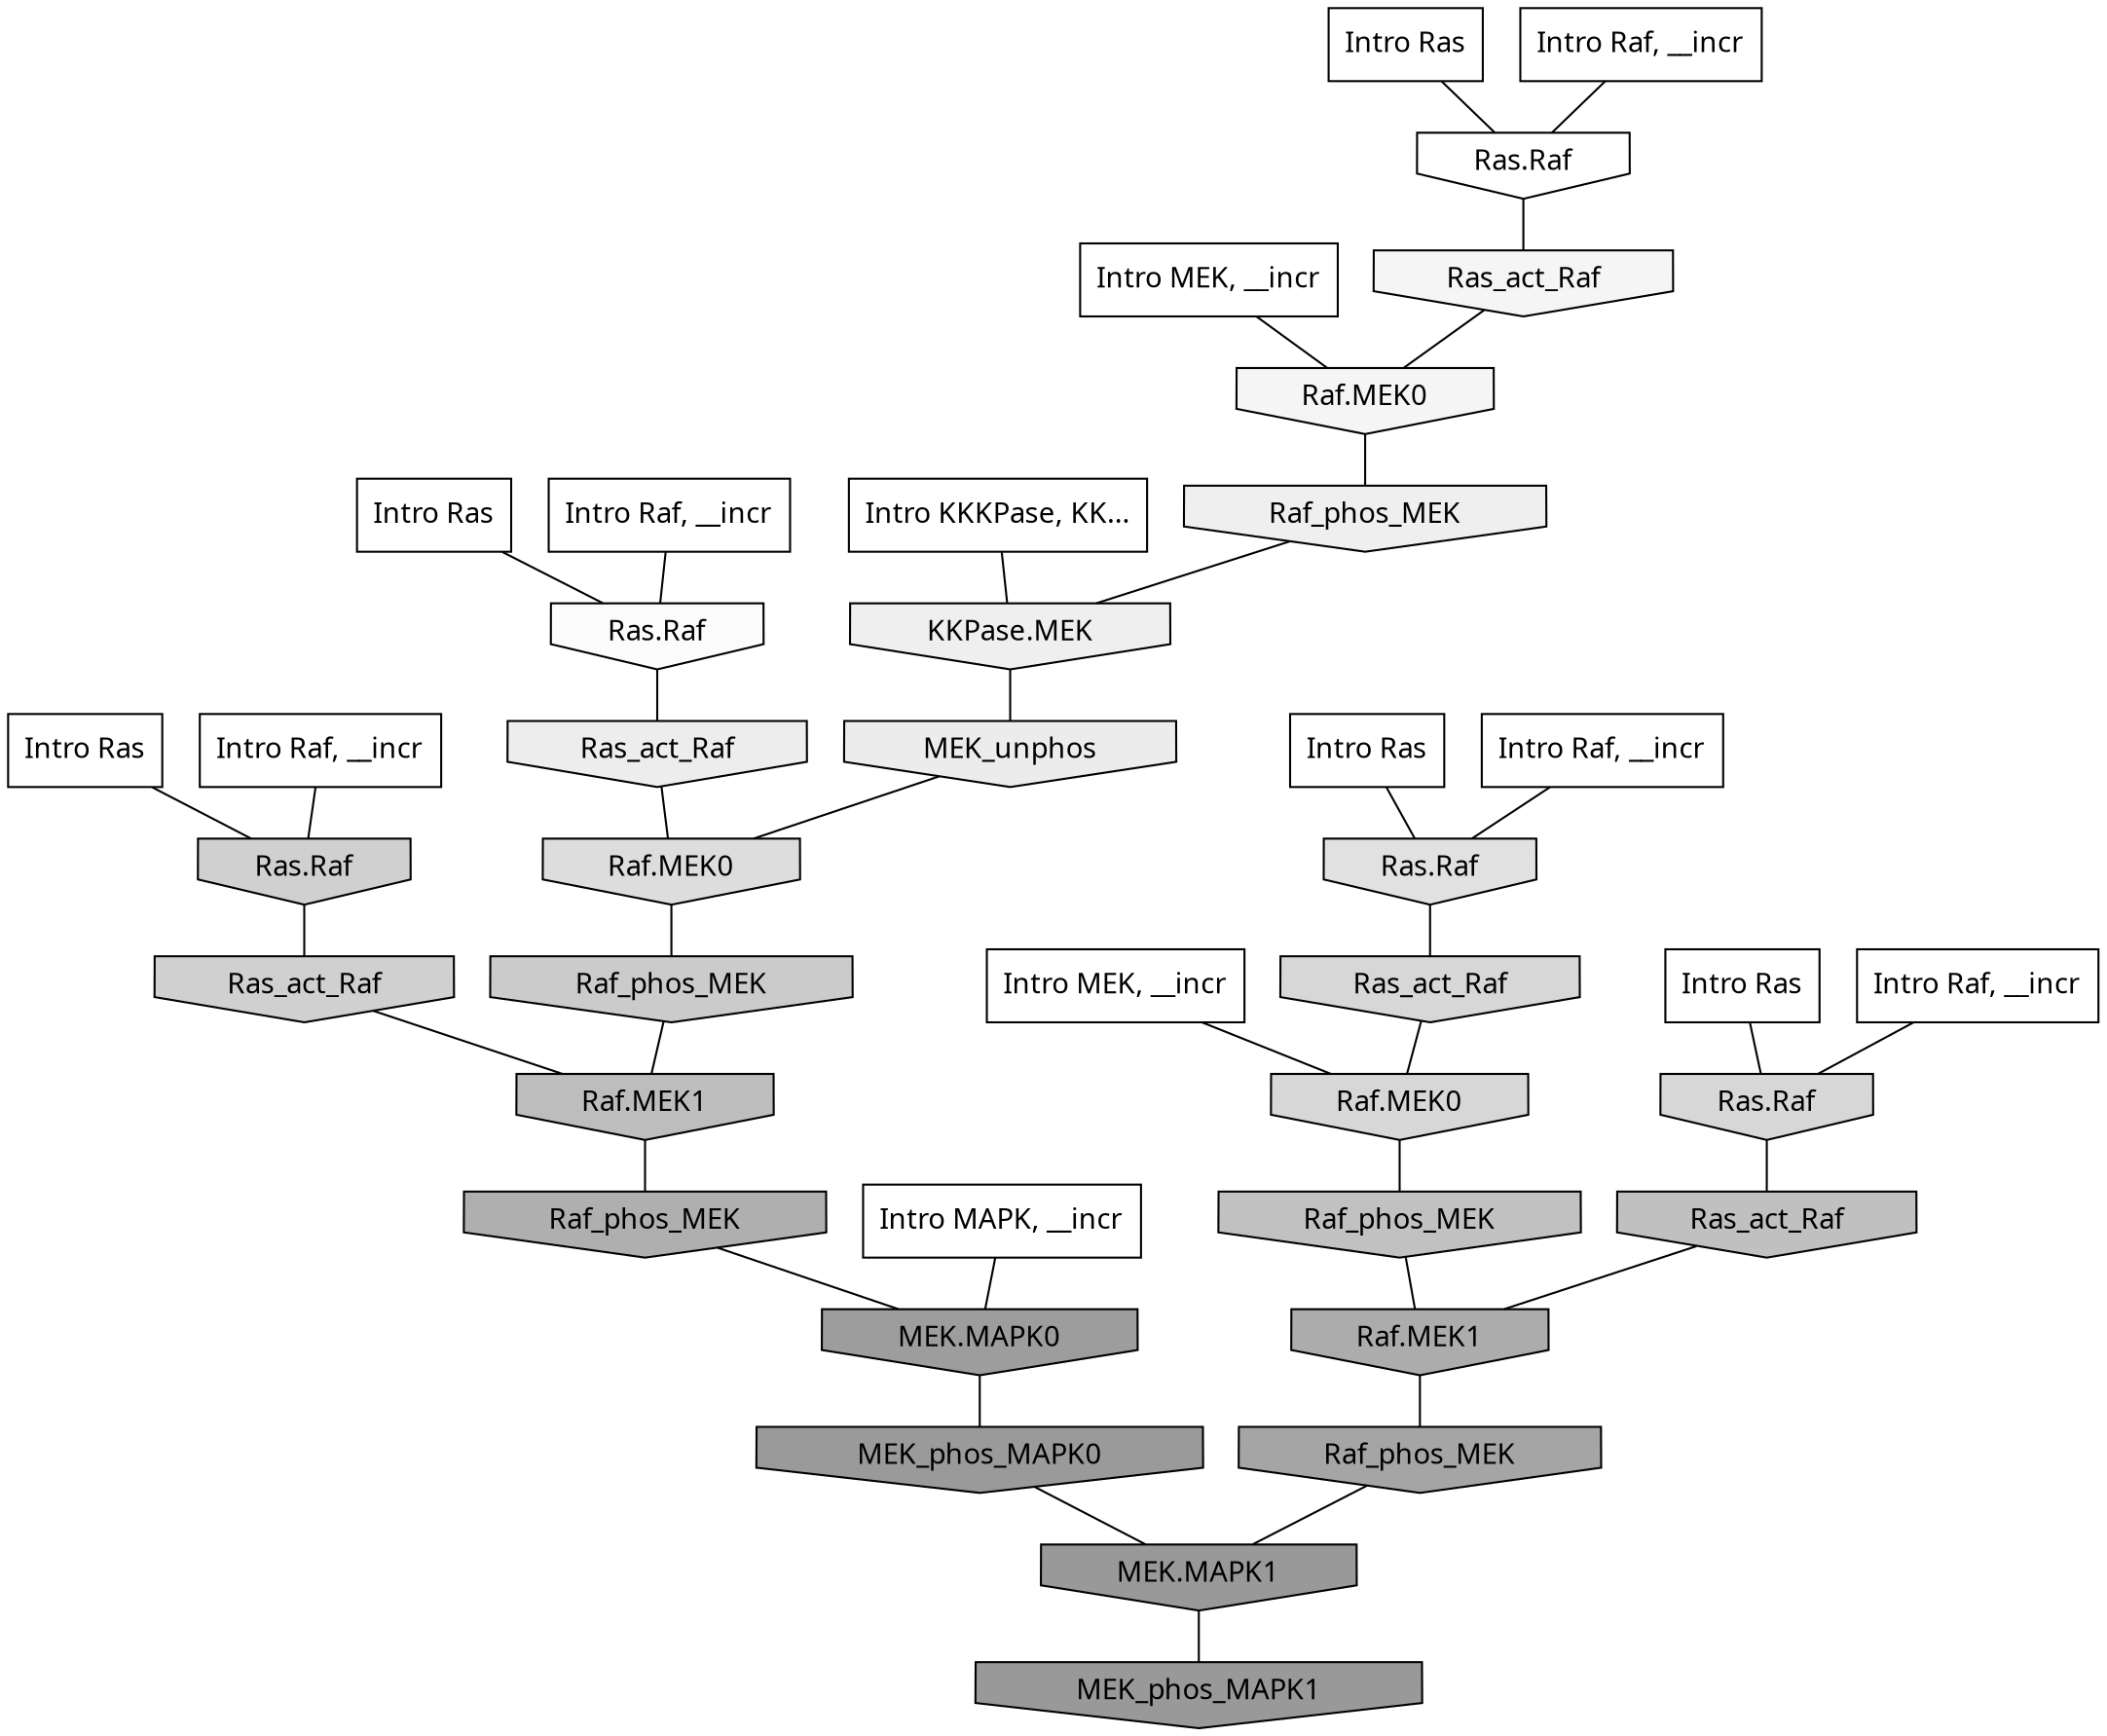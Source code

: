 digraph G{
  rankdir="TB";
  ranksep=0.30;
  node [fontname="CMU Serif"];
  edge [fontname="CMU Serif"];
  
  7 [label="Intro Ras", shape=rectangle, style=filled, fillcolor="0.000 0.000 1.000"]
  
  19 [label="Intro Ras", shape=rectangle, style=filled, fillcolor="0.000 0.000 1.000"]
  
  24 [label="Intro Ras", shape=rectangle, style=filled, fillcolor="0.000 0.000 1.000"]
  
  64 [label="Intro Ras", shape=rectangle, style=filled, fillcolor="0.000 0.000 1.000"]
  
  85 [label="Intro Ras", shape=rectangle, style=filled, fillcolor="0.000 0.000 1.000"]
  
  290 [label="Intro Raf, __incr", shape=rectangle, style=filled, fillcolor="0.000 0.000 1.000"]
  
  684 [label="Intro Raf, __incr", shape=rectangle, style=filled, fillcolor="0.000 0.000 1.000"]
  
  873 [label="Intro Raf, __incr", shape=rectangle, style=filled, fillcolor="0.000 0.000 1.000"]
  
  925 [label="Intro Raf, __incr", shape=rectangle, style=filled, fillcolor="0.000 0.000 1.000"]
  
  1094 [label="Intro Raf, __incr", shape=rectangle, style=filled, fillcolor="0.000 0.000 1.000"]
  
  1617 [label="Intro MEK, __incr", shape=rectangle, style=filled, fillcolor="0.000 0.000 1.000"]
  
  1713 [label="Intro MEK, __incr", shape=rectangle, style=filled, fillcolor="0.000 0.000 1.000"]
  
  2150 [label="Intro MAPK, __incr", shape=rectangle, style=filled, fillcolor="0.000 0.000 1.000"]
  
  3182 [label="Intro KKKPase, KK...", shape=rectangle, style=filled, fillcolor="0.000 0.000 1.000"]
  
  3306 [label="Ras.Raf", shape=invhouse, style=filled, fillcolor="0.000 0.000 1.000"]
  
  3419 [label="Ras.Raf", shape=invhouse, style=filled, fillcolor="0.000 0.000 0.984"]
  
  3569 [label="Ras_act_Raf", shape=invhouse, style=filled, fillcolor="0.000 0.000 0.959"]
  
  3572 [label="Raf.MEK0", shape=invhouse, style=filled, fillcolor="0.000 0.000 0.959"]
  
  3820 [label="Raf_phos_MEK", shape=invhouse, style=filled, fillcolor="0.000 0.000 0.935"]
  
  3829 [label="KKPase.MEK", shape=invhouse, style=filled, fillcolor="0.000 0.000 0.934"]
  
  3960 [label="Ras_act_Raf", shape=invhouse, style=filled, fillcolor="0.000 0.000 0.926"]
  
  4014 [label="MEK_unphos", shape=invhouse, style=filled, fillcolor="0.000 0.000 0.923"]
  
  4612 [label="Ras.Raf", shape=invhouse, style=filled, fillcolor="0.000 0.000 0.880"]
  
  4853 [label="Raf.MEK0", shape=invhouse, style=filled, fillcolor="0.000 0.000 0.866"]
  
  5218 [label="Ras_act_Raf", shape=invhouse, style=filled, fillcolor="0.000 0.000 0.842"]
  
  5221 [label="Raf.MEK0", shape=invhouse, style=filled, fillcolor="0.000 0.000 0.842"]
  
  5234 [label="Ras.Raf", shape=invhouse, style=filled, fillcolor="0.000 0.000 0.842"]
  
  5696 [label="Ras.Raf", shape=invhouse, style=filled, fillcolor="0.000 0.000 0.814"]
  
  5705 [label="Ras_act_Raf", shape=invhouse, style=filled, fillcolor="0.000 0.000 0.813"]
  
  6087 [label="Raf_phos_MEK", shape=invhouse, style=filled, fillcolor="0.000 0.000 0.793"]
  
  7021 [label="Raf_phos_MEK", shape=invhouse, style=filled, fillcolor="0.000 0.000 0.754"]
  
  7056 [label="Ras_act_Raf", shape=invhouse, style=filled, fillcolor="0.000 0.000 0.753"]
  
  7437 [label="Raf.MEK1", shape=invhouse, style=filled, fillcolor="0.000 0.000 0.741"]
  
  9229 [label="Raf_phos_MEK", shape=invhouse, style=filled, fillcolor="0.000 0.000 0.686"]
  
  9867 [label="Raf.MEK1", shape=invhouse, style=filled, fillcolor="0.000 0.000 0.672"]
  
  10944 [label="Raf_phos_MEK", shape=invhouse, style=filled, fillcolor="0.000 0.000 0.648"]
  
  12683 [label="MEK.MAPK0", shape=invhouse, style=filled, fillcolor="0.000 0.000 0.617"]
  
  13391 [label="MEK_phos_MAPK0", shape=invhouse, style=filled, fillcolor="0.000 0.000 0.605"]
  
  13695 [label="MEK.MAPK1", shape=invhouse, style=filled, fillcolor="0.000 0.000 0.600"]
  
  13723 [label="MEK_phos_MAPK1", shape=invhouse, style=filled, fillcolor="0.000 0.000 0.600"]
  
  
  13695 -> 13723 [dir=none, color="0.000 0.000 0.000"] 
  13391 -> 13695 [dir=none, color="0.000 0.000 0.000"] 
  12683 -> 13391 [dir=none, color="0.000 0.000 0.000"] 
  10944 -> 13695 [dir=none, color="0.000 0.000 0.000"] 
  9867 -> 10944 [dir=none, color="0.000 0.000 0.000"] 
  9229 -> 12683 [dir=none, color="0.000 0.000 0.000"] 
  7437 -> 9229 [dir=none, color="0.000 0.000 0.000"] 
  7056 -> 9867 [dir=none, color="0.000 0.000 0.000"] 
  7021 -> 9867 [dir=none, color="0.000 0.000 0.000"] 
  6087 -> 7437 [dir=none, color="0.000 0.000 0.000"] 
  5705 -> 7437 [dir=none, color="0.000 0.000 0.000"] 
  5696 -> 5705 [dir=none, color="0.000 0.000 0.000"] 
  5234 -> 7056 [dir=none, color="0.000 0.000 0.000"] 
  5221 -> 7021 [dir=none, color="0.000 0.000 0.000"] 
  5218 -> 5221 [dir=none, color="0.000 0.000 0.000"] 
  4853 -> 6087 [dir=none, color="0.000 0.000 0.000"] 
  4612 -> 5218 [dir=none, color="0.000 0.000 0.000"] 
  4014 -> 4853 [dir=none, color="0.000 0.000 0.000"] 
  3960 -> 4853 [dir=none, color="0.000 0.000 0.000"] 
  3829 -> 4014 [dir=none, color="0.000 0.000 0.000"] 
  3820 -> 3829 [dir=none, color="0.000 0.000 0.000"] 
  3572 -> 3820 [dir=none, color="0.000 0.000 0.000"] 
  3569 -> 3572 [dir=none, color="0.000 0.000 0.000"] 
  3419 -> 3960 [dir=none, color="0.000 0.000 0.000"] 
  3306 -> 3569 [dir=none, color="0.000 0.000 0.000"] 
  3182 -> 3829 [dir=none, color="0.000 0.000 0.000"] 
  2150 -> 12683 [dir=none, color="0.000 0.000 0.000"] 
  1713 -> 5221 [dir=none, color="0.000 0.000 0.000"] 
  1617 -> 3572 [dir=none, color="0.000 0.000 0.000"] 
  1094 -> 5234 [dir=none, color="0.000 0.000 0.000"] 
  925 -> 5696 [dir=none, color="0.000 0.000 0.000"] 
  873 -> 3419 [dir=none, color="0.000 0.000 0.000"] 
  684 -> 4612 [dir=none, color="0.000 0.000 0.000"] 
  290 -> 3306 [dir=none, color="0.000 0.000 0.000"] 
  85 -> 5234 [dir=none, color="0.000 0.000 0.000"] 
  64 -> 3306 [dir=none, color="0.000 0.000 0.000"] 
  24 -> 4612 [dir=none, color="0.000 0.000 0.000"] 
  19 -> 3419 [dir=none, color="0.000 0.000 0.000"] 
  7 -> 5696 [dir=none, color="0.000 0.000 0.000"] 
  
  }
